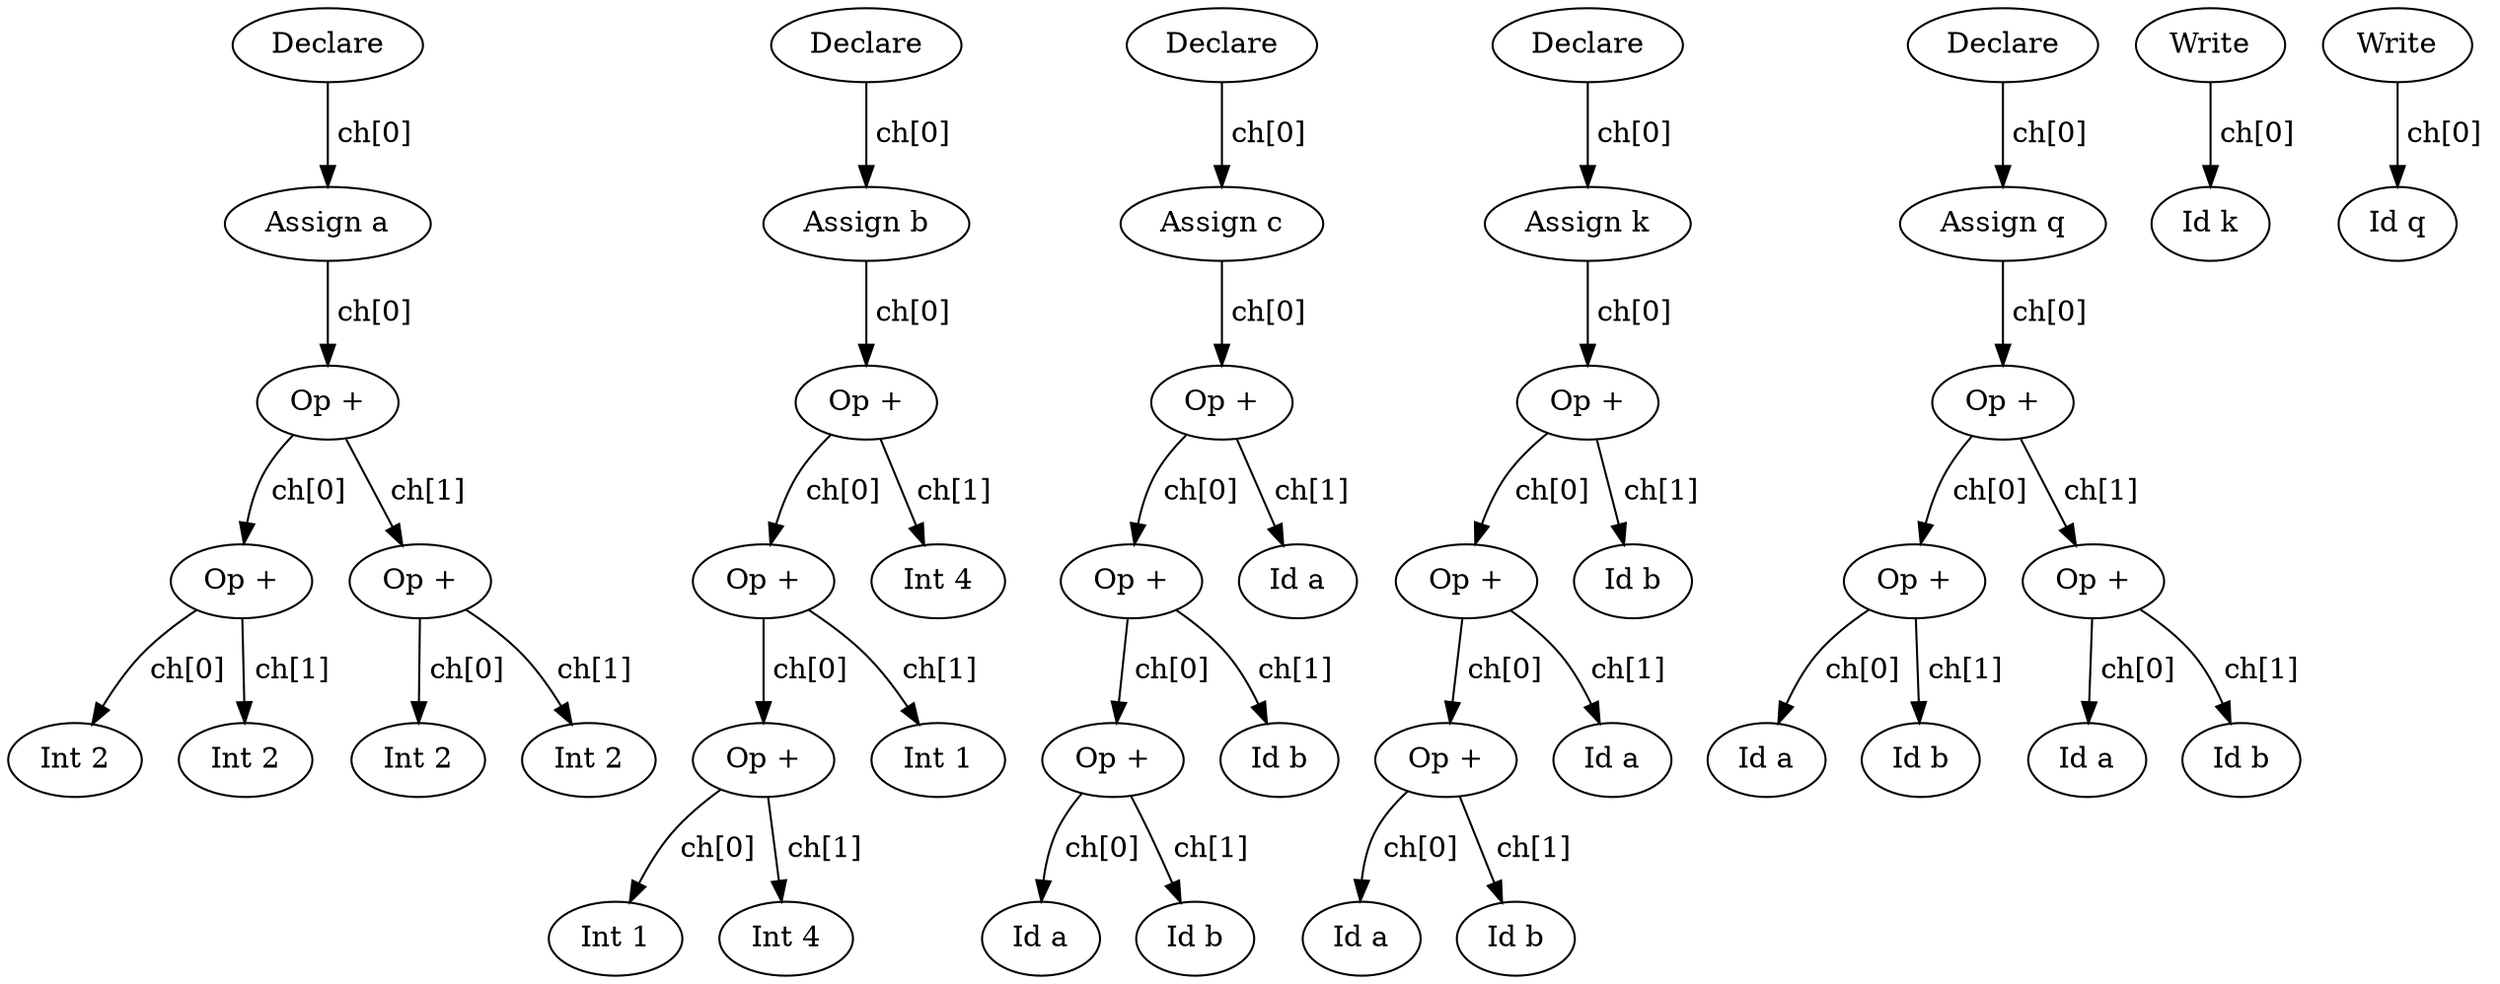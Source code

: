 digraph SyntaxTree {
"000001C13A5B2260" [ label = "Declare"];
"000001C13A5B28A0" [ label = "Assign a"];
"000001C13A5B23F0" [ label = "Op +"];
"000001C13A5B2300" [ label = "Op +"];
"000001C13A5B2850" [ label = "Int 2"];
"000001C13A5B28F0" [ label = "Int 2"];
"000001C13A5B2300" -> "000001C13A5B2850" [label = " ch[0] "];
"000001C13A5B2300" -> "000001C13A5B28F0" [label = " ch[1] "];
"000001C13A5B2760" [ label = "Op +"];
"000001C13A5B2940" [ label = "Int 2"];
"000001C13A5B27B0" [ label = "Int 2"];
"000001C13A5B2760" -> "000001C13A5B2940" [label = " ch[0] "];
"000001C13A5B2760" -> "000001C13A5B27B0" [label = " ch[1] "];
"000001C13A5B23F0" -> "000001C13A5B2300" [label = " ch[0] "];
"000001C13A5B23F0" -> "000001C13A5B2760" [label = " ch[1] "];
"000001C13A5B28A0" -> "000001C13A5B23F0" [label = " ch[0] "];
"000001C13A5B2260" -> "000001C13A5B28A0" [label = " ch[0] "];
"000001C13A5B2670" [ label = "Declare"];
"000001C13A5B26C0" [ label = "Assign b"];
"000001C13A5B2350" [ label = "Op +"];
"000001C13A5B22B0" [ label = "Op +"];
"000001C13A5B2440" [ label = "Op +"];
"000001C13A5B2800" [ label = "Int 1"];
"000001C13A5B2990" [ label = "Int 4"];
"000001C13A5B2440" -> "000001C13A5B2800" [label = " ch[0] "];
"000001C13A5B2440" -> "000001C13A5B2990" [label = " ch[1] "];
"000001C13A5B2710" [ label = "Int 1"];
"000001C13A5B22B0" -> "000001C13A5B2440" [label = " ch[0] "];
"000001C13A5B22B0" -> "000001C13A5B2710" [label = " ch[1] "];
"000001C13A5B23A0" [ label = "Int 4"];
"000001C13A5B2350" -> "000001C13A5B22B0" [label = " ch[0] "];
"000001C13A5B2350" -> "000001C13A5B23A0" [label = " ch[1] "];
"000001C13A5B26C0" -> "000001C13A5B2350" [label = " ch[0] "];
"000001C13A5B2670" -> "000001C13A5B26C0" [label = " ch[0] "];
"000001C13A5B2490" [ label = "Declare"];
"000001C13A5B24E0" [ label = "Assign c"];
"000001C13A5CBA20" [ label = "Op +"];
"000001C13A5CB9D0" [ label = "Op +"];
"000001C13A5B25D0" [ label = "Op +"];
"000001C13A5B2580" [ label = "Id a"];
"000001C13A5CC060" [ label = "Id b"];
"000001C13A5B25D0" -> "000001C13A5B2580" [label = " ch[0] "];
"000001C13A5B25D0" -> "000001C13A5CC060" [label = " ch[1] "];
"000001C13A5CBB60" [ label = "Id b"];
"000001C13A5CB9D0" -> "000001C13A5B25D0" [label = " ch[0] "];
"000001C13A5CB9D0" -> "000001C13A5CBB60" [label = " ch[1] "];
"000001C13A5CBC00" [ label = "Id a"];
"000001C13A5CBA20" -> "000001C13A5CB9D0" [label = " ch[0] "];
"000001C13A5CBA20" -> "000001C13A5CBC00" [label = " ch[1] "];
"000001C13A5B24E0" -> "000001C13A5CBA20" [label = " ch[0] "];
"000001C13A5B2490" -> "000001C13A5B24E0" [label = " ch[0] "];
"000001C13A5CBA70" [ label = "Declare"];
"000001C13A5CB8E0" [ label = "Assign k"];
"000001C13A5CBE80" [ label = "Op +"];
"000001C13A5CBB10" [ label = "Op +"];
"000001C13A5CBAC0" [ label = "Op +"];
"000001C13A5CBC50" [ label = "Id a"];
"000001C13A5CC380" [ label = "Id b"];
"000001C13A5CBAC0" -> "000001C13A5CBC50" [label = " ch[0] "];
"000001C13A5CBAC0" -> "000001C13A5CC380" [label = " ch[1] "];
"000001C13A5CC3D0" [ label = "Id a"];
"000001C13A5CBB10" -> "000001C13A5CBAC0" [label = " ch[0] "];
"000001C13A5CBB10" -> "000001C13A5CC3D0" [label = " ch[1] "];
"000001C13A5CC2E0" [ label = "Id b"];
"000001C13A5CBE80" -> "000001C13A5CBB10" [label = " ch[0] "];
"000001C13A5CBE80" -> "000001C13A5CC2E0" [label = " ch[1] "];
"000001C13A5CB8E0" -> "000001C13A5CBE80" [label = " ch[0] "];
"000001C13A5CBA70" -> "000001C13A5CB8E0" [label = " ch[0] "];
"000001C13A5CB7A0" [ label = "Declare"];
"000001C13A5CC240" [ label = "Assign q"];
"000001C13A5CB570" [ label = "Op +"];
"000001C13A5CBBB0" [ label = "Op +"];
"000001C13A5CB520" [ label = "Id a"];
"000001C13A5CB6B0" [ label = "Id b"];
"000001C13A5CBBB0" -> "000001C13A5CB520" [label = " ch[0] "];
"000001C13A5CBBB0" -> "000001C13A5CB6B0" [label = " ch[1] "];
"000001C13A5CC150" [ label = "Op +"];
"000001C13A5CBCA0" [ label = "Id a"];
"000001C13A5CB980" [ label = "Id b"];
"000001C13A5CC150" -> "000001C13A5CBCA0" [label = " ch[0] "];
"000001C13A5CC150" -> "000001C13A5CB980" [label = " ch[1] "];
"000001C13A5CB570" -> "000001C13A5CBBB0" [label = " ch[0] "];
"000001C13A5CB570" -> "000001C13A5CC150" [label = " ch[1] "];
"000001C13A5CC240" -> "000001C13A5CB570" [label = " ch[0] "];
"000001C13A5CB7A0" -> "000001C13A5CC240" [label = " ch[0] "];
"000001C13A5CC330" [ label = "Write"];
"000001C13A5CC1A0" [ label = "Id k"];
"000001C13A5CC330" -> "000001C13A5CC1A0" [label = " ch[0] "];
"000001C13A5CB750" [ label = "Write"];
"000001C13A5CBCF0" [ label = "Id q"];
"000001C13A5CB750" -> "000001C13A5CBCF0" [label = " ch[0] "];
}
